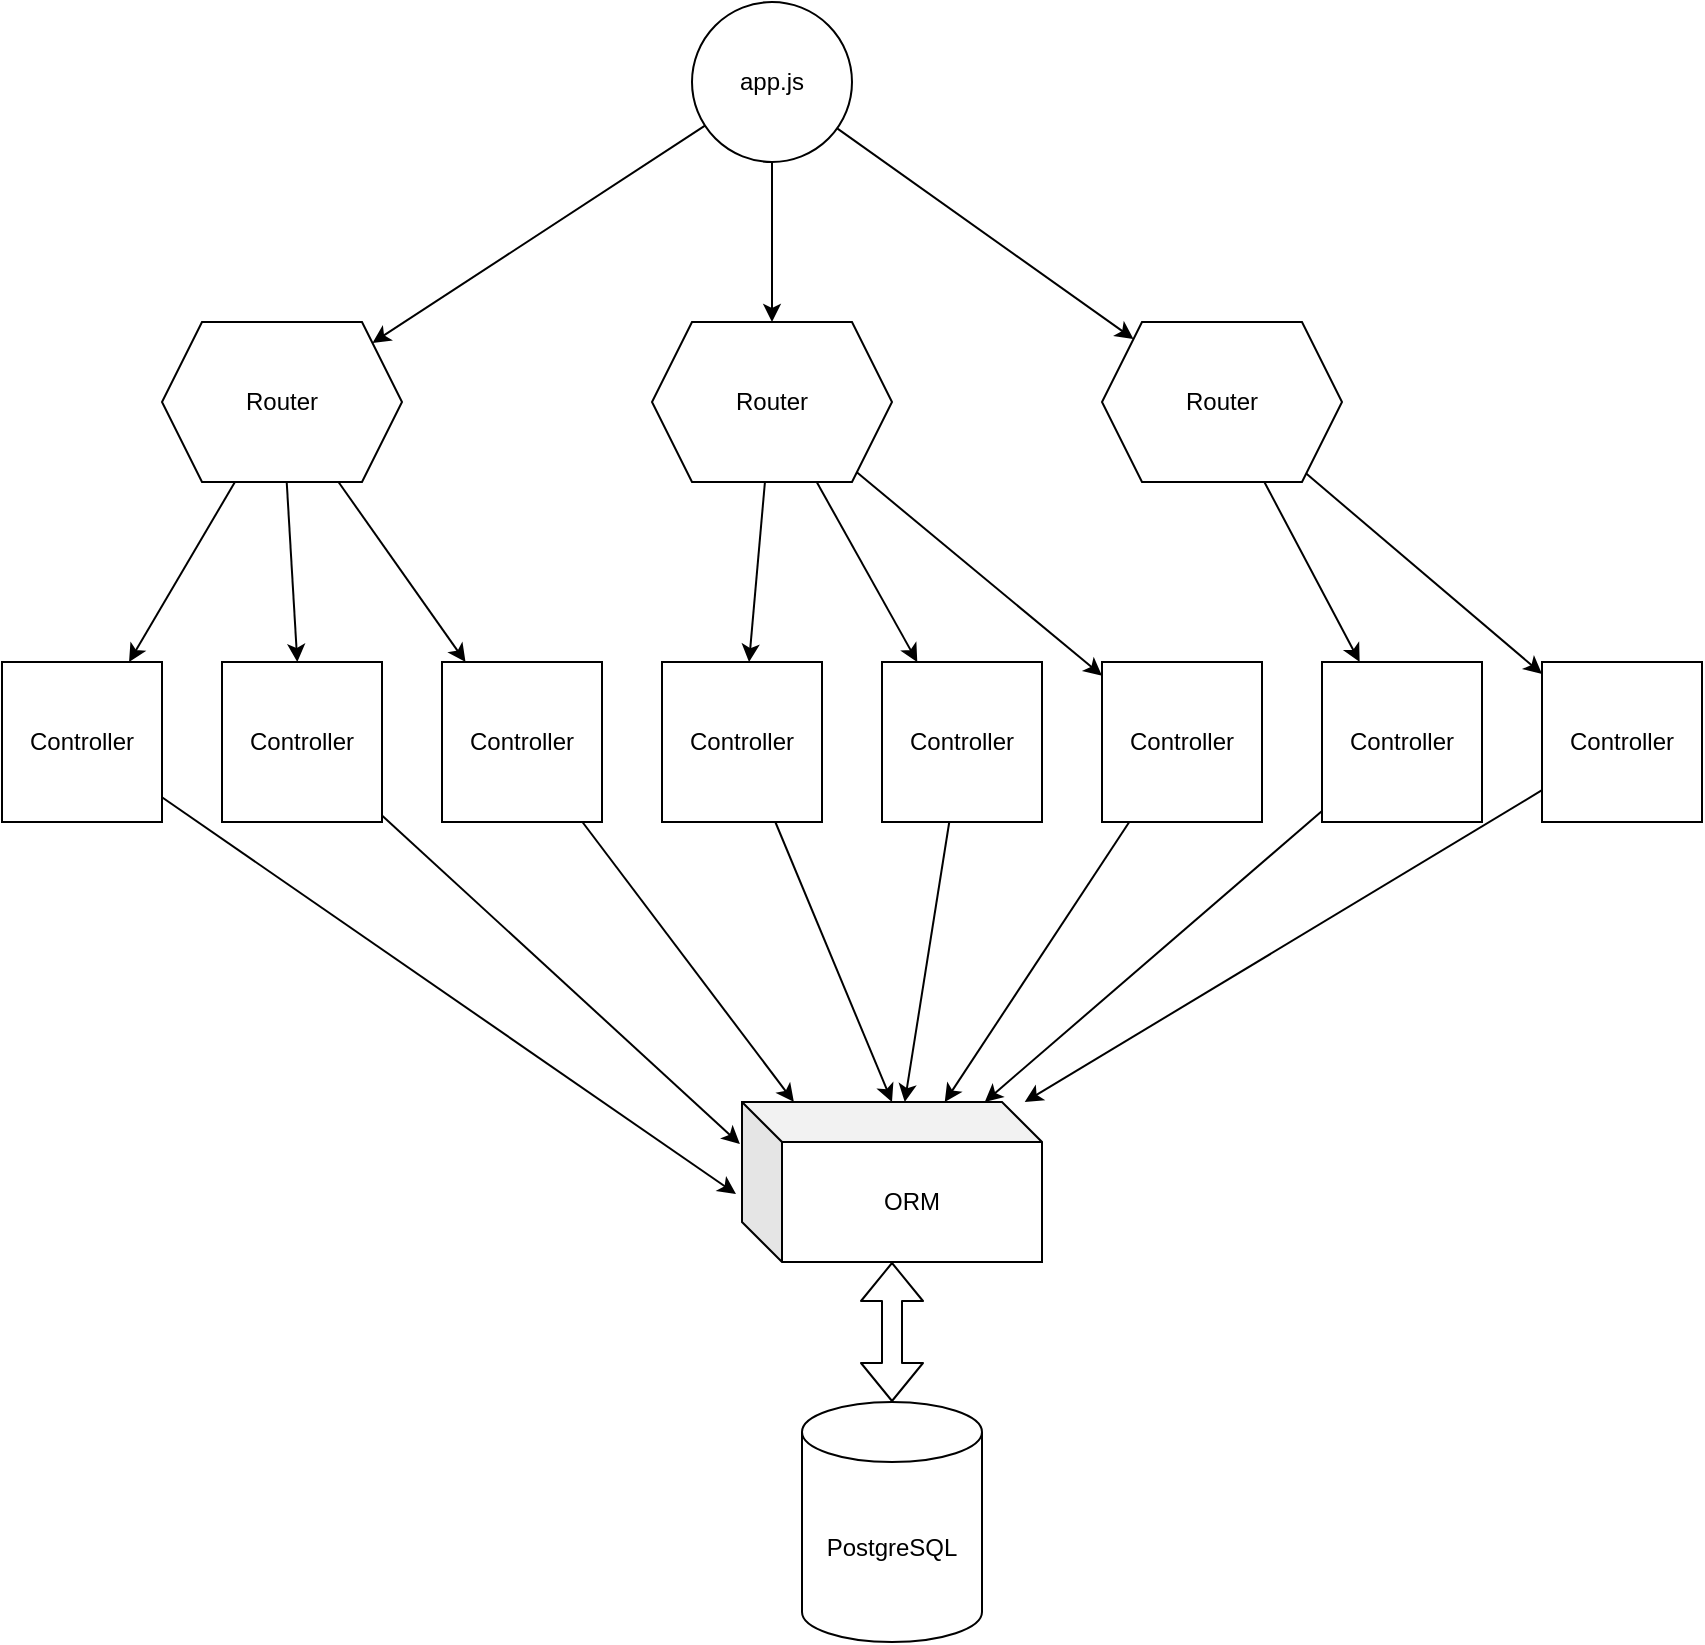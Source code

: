 <mxfile version="13.9.9" type="device"><diagram id="N1AuNQbNIyTxYi3gbu8M" name="Page-1"><mxGraphModel dx="1102" dy="1000" grid="1" gridSize="10" guides="1" tooltips="1" connect="1" arrows="1" fold="1" page="1" pageScale="1" pageWidth="850" pageHeight="1100" math="0" shadow="0"><root><mxCell id="0"/><mxCell id="1" parent="0"/><mxCell id="-Hq5Fq7zNcuwVA7Kn7hM-1" value="ORM" style="shape=cube;whiteSpace=wrap;html=1;boundedLbl=1;backgroundOutline=1;darkOpacity=0.05;darkOpacity2=0.1;" vertex="1" parent="1"><mxGeometry x="410" y="810" width="150" height="80" as="geometry"/></mxCell><mxCell id="-Hq5Fq7zNcuwVA7Kn7hM-23" style="edgeStyle=none;rounded=0;orthogonalLoop=1;jettySize=auto;html=1;" edge="1" parent="1" source="-Hq5Fq7zNcuwVA7Kn7hM-2" target="-Hq5Fq7zNcuwVA7Kn7hM-3"><mxGeometry relative="1" as="geometry"/></mxCell><mxCell id="-Hq5Fq7zNcuwVA7Kn7hM-24" style="edgeStyle=none;rounded=0;orthogonalLoop=1;jettySize=auto;html=1;" edge="1" parent="1" source="-Hq5Fq7zNcuwVA7Kn7hM-2" target="-Hq5Fq7zNcuwVA7Kn7hM-4"><mxGeometry relative="1" as="geometry"/></mxCell><mxCell id="-Hq5Fq7zNcuwVA7Kn7hM-25" style="edgeStyle=none;rounded=0;orthogonalLoop=1;jettySize=auto;html=1;" edge="1" parent="1" source="-Hq5Fq7zNcuwVA7Kn7hM-2" target="-Hq5Fq7zNcuwVA7Kn7hM-5"><mxGeometry relative="1" as="geometry"/></mxCell><mxCell id="-Hq5Fq7zNcuwVA7Kn7hM-2" value="app.js" style="ellipse;whiteSpace=wrap;html=1;aspect=fixed;" vertex="1" parent="1"><mxGeometry x="385" y="260" width="80" height="80" as="geometry"/></mxCell><mxCell id="-Hq5Fq7zNcuwVA7Kn7hM-15" style="rounded=0;orthogonalLoop=1;jettySize=auto;html=1;" edge="1" parent="1" source="-Hq5Fq7zNcuwVA7Kn7hM-3" target="-Hq5Fq7zNcuwVA7Kn7hM-6"><mxGeometry relative="1" as="geometry"/></mxCell><mxCell id="-Hq5Fq7zNcuwVA7Kn7hM-16" style="edgeStyle=none;rounded=0;orthogonalLoop=1;jettySize=auto;html=1;" edge="1" parent="1" source="-Hq5Fq7zNcuwVA7Kn7hM-3" target="-Hq5Fq7zNcuwVA7Kn7hM-7"><mxGeometry relative="1" as="geometry"/></mxCell><mxCell id="-Hq5Fq7zNcuwVA7Kn7hM-17" style="edgeStyle=none;rounded=0;orthogonalLoop=1;jettySize=auto;html=1;" edge="1" parent="1" source="-Hq5Fq7zNcuwVA7Kn7hM-3" target="-Hq5Fq7zNcuwVA7Kn7hM-8"><mxGeometry relative="1" as="geometry"/></mxCell><mxCell id="-Hq5Fq7zNcuwVA7Kn7hM-3" value="Router" style="shape=hexagon;perimeter=hexagonPerimeter2;whiteSpace=wrap;html=1;fixedSize=1;" vertex="1" parent="1"><mxGeometry x="120" y="420" width="120" height="80" as="geometry"/></mxCell><mxCell id="-Hq5Fq7zNcuwVA7Kn7hM-18" style="edgeStyle=none;rounded=0;orthogonalLoop=1;jettySize=auto;html=1;" edge="1" parent="1" source="-Hq5Fq7zNcuwVA7Kn7hM-4" target="-Hq5Fq7zNcuwVA7Kn7hM-10"><mxGeometry relative="1" as="geometry"/></mxCell><mxCell id="-Hq5Fq7zNcuwVA7Kn7hM-19" style="edgeStyle=none;rounded=0;orthogonalLoop=1;jettySize=auto;html=1;" edge="1" parent="1" source="-Hq5Fq7zNcuwVA7Kn7hM-4" target="-Hq5Fq7zNcuwVA7Kn7hM-11"><mxGeometry relative="1" as="geometry"/></mxCell><mxCell id="-Hq5Fq7zNcuwVA7Kn7hM-20" style="edgeStyle=none;rounded=0;orthogonalLoop=1;jettySize=auto;html=1;" edge="1" parent="1" source="-Hq5Fq7zNcuwVA7Kn7hM-4" target="-Hq5Fq7zNcuwVA7Kn7hM-12"><mxGeometry relative="1" as="geometry"/></mxCell><mxCell id="-Hq5Fq7zNcuwVA7Kn7hM-4" value="&lt;span&gt;Router&lt;/span&gt;" style="shape=hexagon;perimeter=hexagonPerimeter2;whiteSpace=wrap;html=1;fixedSize=1;" vertex="1" parent="1"><mxGeometry x="365" y="420" width="120" height="80" as="geometry"/></mxCell><mxCell id="-Hq5Fq7zNcuwVA7Kn7hM-21" style="edgeStyle=none;rounded=0;orthogonalLoop=1;jettySize=auto;html=1;" edge="1" parent="1" source="-Hq5Fq7zNcuwVA7Kn7hM-5" target="-Hq5Fq7zNcuwVA7Kn7hM-13"><mxGeometry relative="1" as="geometry"/></mxCell><mxCell id="-Hq5Fq7zNcuwVA7Kn7hM-22" style="edgeStyle=none;rounded=0;orthogonalLoop=1;jettySize=auto;html=1;" edge="1" parent="1" source="-Hq5Fq7zNcuwVA7Kn7hM-5" target="-Hq5Fq7zNcuwVA7Kn7hM-14"><mxGeometry relative="1" as="geometry"/></mxCell><mxCell id="-Hq5Fq7zNcuwVA7Kn7hM-5" value="&lt;span&gt;Router&lt;/span&gt;" style="shape=hexagon;perimeter=hexagonPerimeter2;whiteSpace=wrap;html=1;fixedSize=1;" vertex="1" parent="1"><mxGeometry x="590" y="420" width="120" height="80" as="geometry"/></mxCell><mxCell id="-Hq5Fq7zNcuwVA7Kn7hM-29" style="edgeStyle=none;rounded=0;orthogonalLoop=1;jettySize=auto;html=1;entryX=-0.02;entryY=0.575;entryDx=0;entryDy=0;entryPerimeter=0;" edge="1" parent="1" source="-Hq5Fq7zNcuwVA7Kn7hM-6" target="-Hq5Fq7zNcuwVA7Kn7hM-1"><mxGeometry relative="1" as="geometry"/></mxCell><mxCell id="-Hq5Fq7zNcuwVA7Kn7hM-6" value="Controller" style="whiteSpace=wrap;html=1;aspect=fixed;" vertex="1" parent="1"><mxGeometry x="40" y="590" width="80" height="80" as="geometry"/></mxCell><mxCell id="-Hq5Fq7zNcuwVA7Kn7hM-30" style="edgeStyle=none;rounded=0;orthogonalLoop=1;jettySize=auto;html=1;entryX=-0.007;entryY=0.263;entryDx=0;entryDy=0;entryPerimeter=0;" edge="1" parent="1" source="-Hq5Fq7zNcuwVA7Kn7hM-7" target="-Hq5Fq7zNcuwVA7Kn7hM-1"><mxGeometry relative="1" as="geometry"/></mxCell><mxCell id="-Hq5Fq7zNcuwVA7Kn7hM-7" value="Controller" style="whiteSpace=wrap;html=1;aspect=fixed;" vertex="1" parent="1"><mxGeometry x="150" y="590" width="80" height="80" as="geometry"/></mxCell><mxCell id="-Hq5Fq7zNcuwVA7Kn7hM-31" style="edgeStyle=none;rounded=0;orthogonalLoop=1;jettySize=auto;html=1;entryX=0.173;entryY=0;entryDx=0;entryDy=0;entryPerimeter=0;" edge="1" parent="1" source="-Hq5Fq7zNcuwVA7Kn7hM-8" target="-Hq5Fq7zNcuwVA7Kn7hM-1"><mxGeometry relative="1" as="geometry"/></mxCell><mxCell id="-Hq5Fq7zNcuwVA7Kn7hM-8" value="Controller" style="whiteSpace=wrap;html=1;aspect=fixed;" vertex="1" parent="1"><mxGeometry x="260" y="590" width="80" height="80" as="geometry"/></mxCell><mxCell id="-Hq5Fq7zNcuwVA7Kn7hM-32" style="edgeStyle=none;rounded=0;orthogonalLoop=1;jettySize=auto;html=1;entryX=0.5;entryY=0;entryDx=0;entryDy=0;entryPerimeter=0;" edge="1" parent="1" source="-Hq5Fq7zNcuwVA7Kn7hM-10" target="-Hq5Fq7zNcuwVA7Kn7hM-1"><mxGeometry relative="1" as="geometry"/></mxCell><mxCell id="-Hq5Fq7zNcuwVA7Kn7hM-10" value="Controller" style="whiteSpace=wrap;html=1;aspect=fixed;" vertex="1" parent="1"><mxGeometry x="370" y="590" width="80" height="80" as="geometry"/></mxCell><mxCell id="-Hq5Fq7zNcuwVA7Kn7hM-33" style="edgeStyle=none;rounded=0;orthogonalLoop=1;jettySize=auto;html=1;" edge="1" parent="1" source="-Hq5Fq7zNcuwVA7Kn7hM-11" target="-Hq5Fq7zNcuwVA7Kn7hM-1"><mxGeometry relative="1" as="geometry"/></mxCell><mxCell id="-Hq5Fq7zNcuwVA7Kn7hM-11" value="Controller" style="whiteSpace=wrap;html=1;aspect=fixed;" vertex="1" parent="1"><mxGeometry x="480" y="590" width="80" height="80" as="geometry"/></mxCell><mxCell id="-Hq5Fq7zNcuwVA7Kn7hM-34" style="edgeStyle=none;rounded=0;orthogonalLoop=1;jettySize=auto;html=1;" edge="1" parent="1" source="-Hq5Fq7zNcuwVA7Kn7hM-12" target="-Hq5Fq7zNcuwVA7Kn7hM-1"><mxGeometry relative="1" as="geometry"/></mxCell><mxCell id="-Hq5Fq7zNcuwVA7Kn7hM-12" value="Controller" style="whiteSpace=wrap;html=1;aspect=fixed;" vertex="1" parent="1"><mxGeometry x="590" y="590" width="80" height="80" as="geometry"/></mxCell><mxCell id="-Hq5Fq7zNcuwVA7Kn7hM-35" style="edgeStyle=none;rounded=0;orthogonalLoop=1;jettySize=auto;html=1;" edge="1" parent="1" source="-Hq5Fq7zNcuwVA7Kn7hM-13" target="-Hq5Fq7zNcuwVA7Kn7hM-1"><mxGeometry relative="1" as="geometry"/></mxCell><mxCell id="-Hq5Fq7zNcuwVA7Kn7hM-13" value="Controller" style="whiteSpace=wrap;html=1;aspect=fixed;" vertex="1" parent="1"><mxGeometry x="700" y="590" width="80" height="80" as="geometry"/></mxCell><mxCell id="-Hq5Fq7zNcuwVA7Kn7hM-36" style="edgeStyle=none;rounded=0;orthogonalLoop=1;jettySize=auto;html=1;" edge="1" parent="1" source="-Hq5Fq7zNcuwVA7Kn7hM-14" target="-Hq5Fq7zNcuwVA7Kn7hM-1"><mxGeometry relative="1" as="geometry"/></mxCell><mxCell id="-Hq5Fq7zNcuwVA7Kn7hM-14" value="Controller" style="whiteSpace=wrap;html=1;aspect=fixed;" vertex="1" parent="1"><mxGeometry x="810" y="590" width="80" height="80" as="geometry"/></mxCell><mxCell id="-Hq5Fq7zNcuwVA7Kn7hM-38" value="PostgreSQL" style="shape=cylinder3;whiteSpace=wrap;html=1;boundedLbl=1;backgroundOutline=1;size=15;" vertex="1" parent="1"><mxGeometry x="440" y="960" width="90" height="120" as="geometry"/></mxCell><mxCell id="-Hq5Fq7zNcuwVA7Kn7hM-39" value="" style="shape=flexArrow;endArrow=classic;startArrow=classic;html=1;" edge="1" parent="1" source="-Hq5Fq7zNcuwVA7Kn7hM-1" target="-Hq5Fq7zNcuwVA7Kn7hM-38"><mxGeometry width="50" height="50" relative="1" as="geometry"><mxPoint x="460" y="610" as="sourcePoint"/><mxPoint x="510" y="560" as="targetPoint"/></mxGeometry></mxCell></root></mxGraphModel></diagram></mxfile>